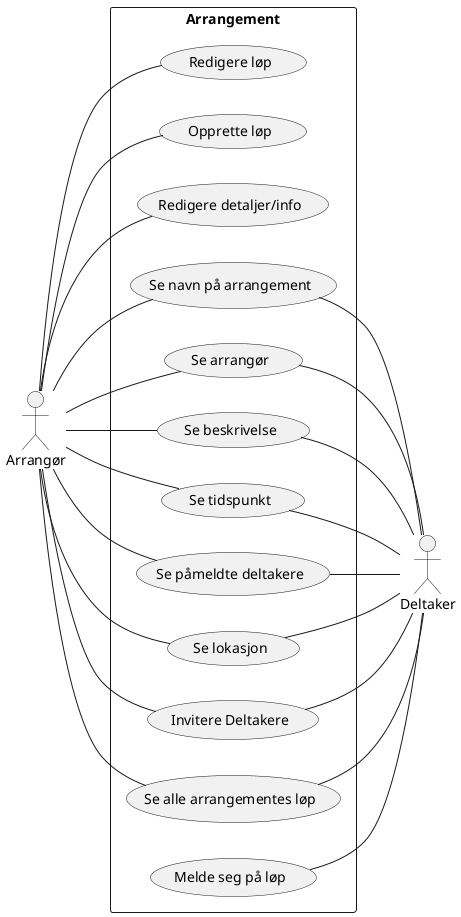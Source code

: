  @startuml
left to right direction
skinparam packageStyle rectangle

:Arrangør:
:Deltaker:
rectangle Arrangement {

Arrangør -- (Redigere løp)
Arrangør -- (Opprette løp)
Arrangør -- (Redigere detaljer/info)
Arrangør -- (Se navn på arrangement)
Arrangør -- (Se arrangør)
Arrangør -- (Se beskrivelse)
Arrangør -- (Se tidspunkt)
Arrangør -- (Se påmeldte deltakere)
Arrangør -- (Se lokasjon)
Arrangør -- (Invitere Deltakere)
Arrangør -- (Se alle arrangementes løp)

(Se navn på arrangement) -- Deltaker
(Se arrangør) -- Deltaker
(Se beskrivelse) -- Deltaker
(Se tidspunkt) -- Deltaker
(Se påmeldte deltakere) -- Deltaker
(Se lokasjon) -- Deltaker
(Invitere Deltakere) -- Deltaker
(Se alle arrangementes løp) -- Deltaker
(Melde seg på løp) -- Deltaker
}
 @enduml